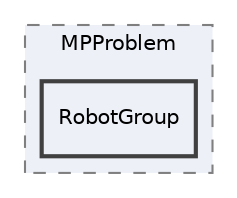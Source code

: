 digraph "RobotGroup"
{
 // LATEX_PDF_SIZE
  edge [fontname="Helvetica",fontsize="10",labelfontname="Helvetica",labelfontsize="10"];
  node [fontname="Helvetica",fontsize="10",shape=record];
  compound=true
  subgraph clusterdir_b00f5aeb0b49c89fb2de8b9078e98268 {
    graph [ bgcolor="#edf0f7", pencolor="grey50", style="filled,dashed,", label="MPProblem", fontname="Helvetica", fontsize="10", URL="dir_b00f5aeb0b49c89fb2de8b9078e98268.html"]
  dir_77017f24ec34aa908ad7473f394a24a6 [shape=box, label="RobotGroup", style="filled,bold,", fillcolor="#edf0f7", color="grey25", URL="dir_77017f24ec34aa908ad7473f394a24a6.html"];
  }
}
